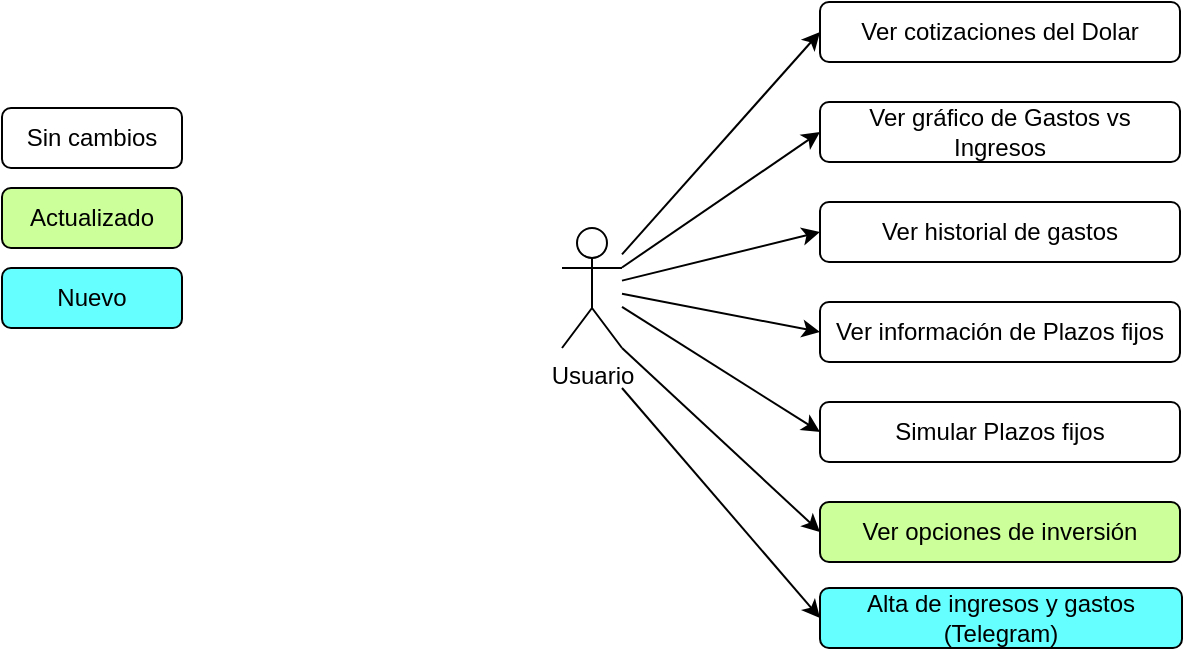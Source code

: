 <mxfile version="20.5.3" type="google"><diagram id="kgpKYQtTHZ0yAKxKKP6v" name="Page-1"><mxGraphModel grid="1" page="1" gridSize="10" guides="1" tooltips="1" connect="1" arrows="1" fold="1" pageScale="1" pageWidth="850" pageHeight="1100" math="0" shadow="0"><root><mxCell id="0"/><mxCell id="1" parent="0"/><mxCell id="B79g2IDIgtOiZEq6LcZB-3" style="rounded=0;orthogonalLoop=1;jettySize=auto;html=1;entryX=0;entryY=0.5;entryDx=0;entryDy=0;" edge="1" parent="1" target="B79g2IDIgtOiZEq6LcZB-1"><mxGeometry relative="1" as="geometry"><mxPoint x="410" y="230" as="sourcePoint"/></mxGeometry></mxCell><mxCell id="tOoFpa7qbK4syM6tETZj-1" value="&lt;div&gt;Usuario&lt;/div&gt;" style="shape=umlActor;verticalLabelPosition=bottom;verticalAlign=top;html=1;outlineConnect=0;" vertex="1" parent="1"><mxGeometry x="380" y="150" width="30" height="60" as="geometry"/></mxCell><mxCell id="tOoFpa7qbK4syM6tETZj-3" value="Ver gráfico de Gastos vs Ingresos" style="rounded=1;whiteSpace=wrap;html=1;" vertex="1" parent="1"><mxGeometry x="509" y="87" width="180" height="30" as="geometry"/></mxCell><mxCell id="tOoFpa7qbK4syM6tETZj-4" value="Ver cotizaciones del Dolar" style="rounded=1;whiteSpace=wrap;html=1;" vertex="1" parent="1"><mxGeometry x="509" y="37" width="180" height="30" as="geometry"/></mxCell><mxCell id="tOoFpa7qbK4syM6tETZj-5" value="Ver información de Plazos fijos" style="rounded=1;whiteSpace=wrap;html=1;" vertex="1" parent="1"><mxGeometry x="509" y="187" width="180" height="30" as="geometry"/></mxCell><mxCell id="Pon3KGsPnhuvvZKuhyhu-1" value="Simular Plazos fijos" style="rounded=1;whiteSpace=wrap;html=1;" vertex="1" parent="1"><mxGeometry x="509" y="237" width="180" height="30" as="geometry"/></mxCell><mxCell id="Pon3KGsPnhuvvZKuhyhu-2" value="Ver historial de gastos" style="rounded=1;whiteSpace=wrap;html=1;" vertex="1" parent="1"><mxGeometry x="509" y="137" width="180" height="30" as="geometry"/></mxCell><mxCell id="Pon3KGsPnhuvvZKuhyhu-3" value="" style="endArrow=classic;html=1;rounded=0;entryX=0;entryY=0.5;entryDx=0;entryDy=0;" edge="1" parent="1" source="tOoFpa7qbK4syM6tETZj-1" target="tOoFpa7qbK4syM6tETZj-4"><mxGeometry width="50" height="50" relative="1" as="geometry"><mxPoint x="639" y="217" as="sourcePoint"/><mxPoint x="689" y="167" as="targetPoint"/></mxGeometry></mxCell><mxCell id="Pon3KGsPnhuvvZKuhyhu-4" value="" style="endArrow=classic;html=1;rounded=0;entryX=0;entryY=0.5;entryDx=0;entryDy=0;" edge="1" parent="1" source="tOoFpa7qbK4syM6tETZj-1" target="tOoFpa7qbK4syM6tETZj-3"><mxGeometry width="50" height="50" relative="1" as="geometry"><mxPoint x="639" y="217" as="sourcePoint"/><mxPoint x="689" y="167" as="targetPoint"/></mxGeometry></mxCell><mxCell id="Pon3KGsPnhuvvZKuhyhu-5" value="" style="endArrow=classic;html=1;rounded=0;entryX=0;entryY=0.5;entryDx=0;entryDy=0;" edge="1" parent="1" source="tOoFpa7qbK4syM6tETZj-1" target="Pon3KGsPnhuvvZKuhyhu-2"><mxGeometry width="50" height="50" relative="1" as="geometry"><mxPoint x="639" y="217" as="sourcePoint"/><mxPoint x="689" y="167" as="targetPoint"/></mxGeometry></mxCell><mxCell id="Pon3KGsPnhuvvZKuhyhu-6" value="" style="endArrow=classic;html=1;rounded=0;entryX=0;entryY=0.5;entryDx=0;entryDy=0;" edge="1" parent="1" source="tOoFpa7qbK4syM6tETZj-1" target="tOoFpa7qbK4syM6tETZj-5"><mxGeometry width="50" height="50" relative="1" as="geometry"><mxPoint x="639" y="217" as="sourcePoint"/><mxPoint x="689" y="167" as="targetPoint"/></mxGeometry></mxCell><mxCell id="Pon3KGsPnhuvvZKuhyhu-7" value="" style="endArrow=classic;html=1;rounded=0;entryX=0;entryY=0.5;entryDx=0;entryDy=0;" edge="1" parent="1" source="tOoFpa7qbK4syM6tETZj-1" target="Pon3KGsPnhuvvZKuhyhu-1"><mxGeometry width="50" height="50" relative="1" as="geometry"><mxPoint x="639" y="217" as="sourcePoint"/><mxPoint x="689" y="167" as="targetPoint"/></mxGeometry></mxCell><mxCell id="qlWsCWHCe8-X_ICB_Avv-1" value="Ver opciones de inversión" style="rounded=1;whiteSpace=wrap;html=1;fillColor=#CCFF99;" vertex="1" parent="1"><mxGeometry x="509" y="287" width="180" height="30" as="geometry"/></mxCell><mxCell id="qlWsCWHCe8-X_ICB_Avv-2" value="" style="endArrow=classic;html=1;rounded=0;entryX=0;entryY=0.5;entryDx=0;entryDy=0;exitX=1;exitY=1;exitDx=0;exitDy=0;exitPerimeter=0;" edge="1" parent="1" source="tOoFpa7qbK4syM6tETZj-1" target="qlWsCWHCe8-X_ICB_Avv-1"><mxGeometry width="50" height="50" relative="1" as="geometry"><mxPoint x="429" y="163.429" as="sourcePoint"/><mxPoint x="519" y="262" as="targetPoint"/></mxGeometry></mxCell><mxCell id="U8I_J6NngmO5cL2ZcZLB-1" value="Actualizado" style="rounded=1;whiteSpace=wrap;html=1;fillColor=#CCFF99;" vertex="1" parent="1"><mxGeometry x="100" y="130" width="90" height="30" as="geometry"/></mxCell><mxCell id="U8I_J6NngmO5cL2ZcZLB-2" value="Sin cambios" style="rounded=1;whiteSpace=wrap;html=1;fillColor=#FFFFFF;" vertex="1" parent="1"><mxGeometry x="100" y="90" width="90" height="30" as="geometry"/></mxCell><mxCell id="U8I_J6NngmO5cL2ZcZLB-3" value="Nuevo" style="rounded=1;whiteSpace=wrap;html=1;fillColor=#66FFFF;" vertex="1" parent="1"><mxGeometry x="100" y="170" width="90" height="30" as="geometry"/></mxCell><mxCell id="B79g2IDIgtOiZEq6LcZB-1" value="Alta de ingresos y gastos (Telegram)" style="rounded=1;whiteSpace=wrap;html=1;fillColor=#66FFFF;" vertex="1" parent="1"><mxGeometry x="509" y="330" width="181" height="30" as="geometry"/></mxCell></root></mxGraphModel></diagram></mxfile>